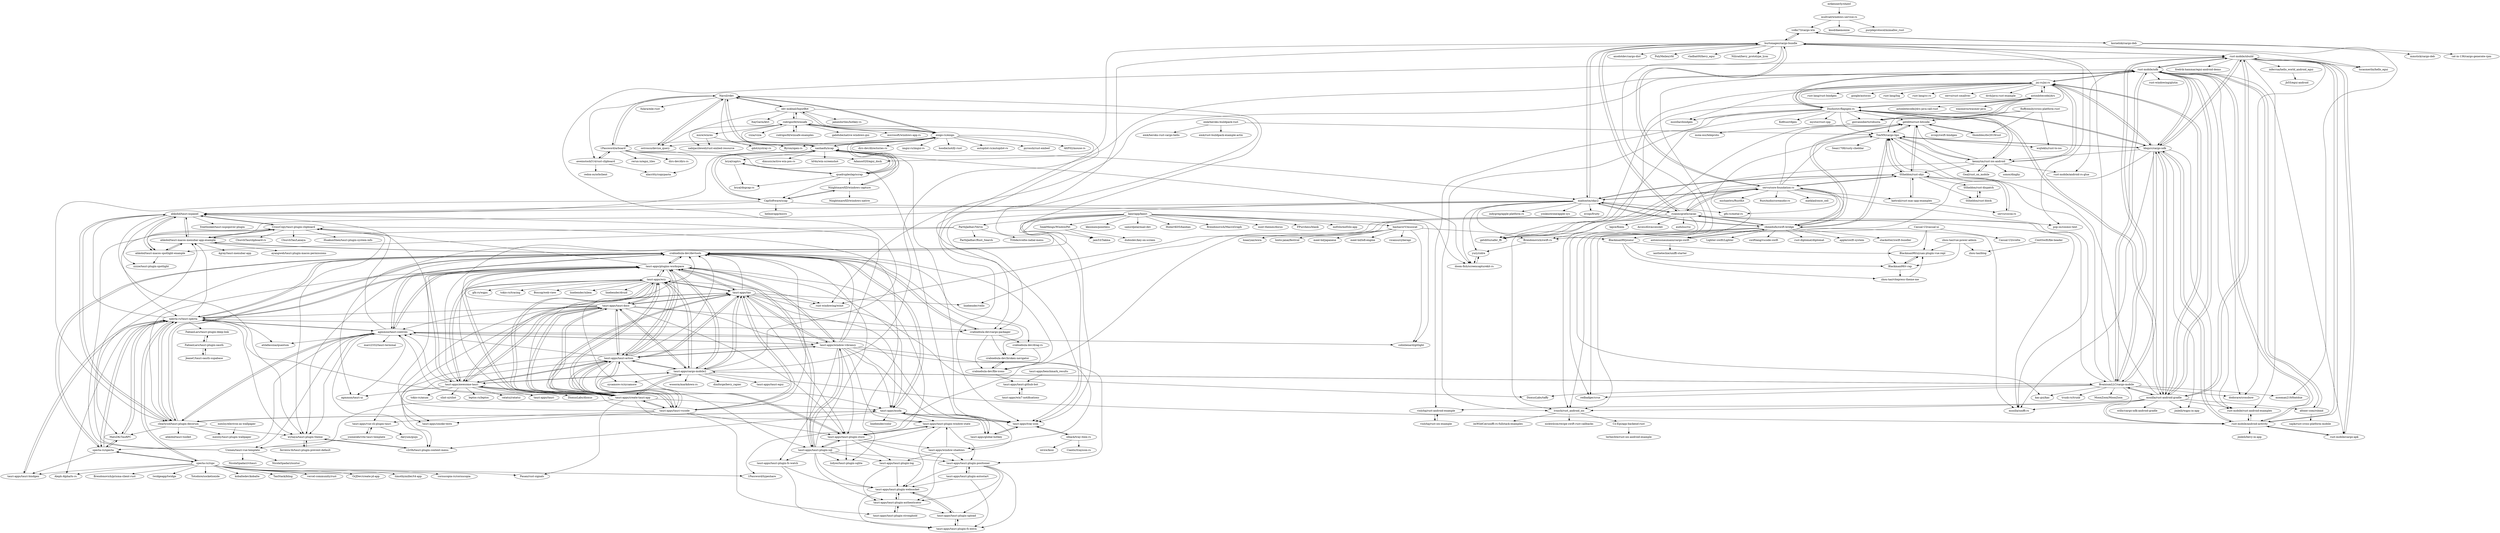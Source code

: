 digraph G {
"mullvad/windows-service-rs" -> "volks73/cargo-wix"
"mullvad/windows-service-rs" -> "knsd/daemonize"
"mullvad/windows-service-rs" -> "purpleprotocol/mimalloc_rust" ["e"=1]
"astonbitecode/j4rs" -> "jni-rs/jni-rs"
"astonbitecode/j4rs" -> "giovanniberti/robusta"
"astonbitecode/j4rs" -> "astonbitecode/j4rs-java-call-rust"
"astonbitecode/j4rs" -> "Dushistov/flapigen-rs"
"astonbitecode/j4rs" -> "wasmerio/wasmer-java" ["e"=1]
"astonbitecode/j4rs" -> "getditto/safer_ffi" ["e"=1]
"fluffyemily/cross-platform-rust" -> "thombles/dw2019rust"
"fluffyemily/cross-platform-rust" -> "wojteklu/rust-to-ios"
"fluffyemily/cross-platform-rust" -> "getditto/rust-bitcode"
"fluffyemily/cross-platform-rust" -> "TimNN/cargo-lipo"
"afoxer-com/rsbind" -> "xajik/rust-cross-platform-mobile"
"afoxer-com/rsbind" -> "rust-mobile/ndk"
"volks73/cargo-wix" -> "burtonageo/cargo-bundle"
"volks73/cargo-wix" -> "kornelski/cargo-deb"
"mozilla/rust-android-gradle" -> "rust-mobile/ndk"
"mozilla/rust-android-gradle" -> "bbqsrc/cargo-ndk"
"mozilla/rust-android-gradle" -> "jni-rs/jni-rs"
"mozilla/rust-android-gradle" -> "rust-mobile/xbuild"
"mozilla/rust-android-gradle" -> "mozilla/uniffi-rs" ["e"=1]
"mozilla/rust-android-gradle" -> "willir/cargo-ndk-android-gradle"
"mozilla/rust-android-gradle" -> "BrainiumLLC/cargo-mobile"
"mozilla/rust-android-gradle" -> "rust-mobile/android-activity"
"mozilla/rust-android-gradle" -> "afoxer-com/rsbind"
"mozilla/rust-android-gradle" -> "Dushistov/flapigen-rs"
"mozilla/rust-android-gradle" -> "TimNN/cargo-lipo"
"mozilla/rust-android-gradle" -> "jinleili/wgpu-in-app" ["e"=1]
"mozilla/rust-android-gradle" -> "ivnsch/rust_android_ios"
"mozilla/rust-android-gradle" -> "vislyhq/rust-android-example"
"mozilla/rust-android-gradle" -> "rust-mobile/rust-android-examples"
"ostrosco/device_query" -> "Narsil/rdev"
"bbqsrc/cargo-ndk" -> "rust-mobile/ndk"
"bbqsrc/cargo-ndk" -> "mozilla/rust-android-gradle"
"bbqsrc/cargo-ndk" -> "rust-mobile/xbuild"
"bbqsrc/cargo-ndk" -> "rust-mobile/android-activity"
"bbqsrc/cargo-ndk" -> "TimNN/cargo-lipo"
"bbqsrc/cargo-ndk" -> "BrainiumLLC/cargo-mobile"
"bbqsrc/cargo-ndk" -> "jni-rs/jni-rs"
"bbqsrc/cargo-ndk" -> "ivnsch/rust_android_ios"
"bbqsrc/cargo-ndk" -> "Dushistov/flapigen-rs"
"bbqsrc/cargo-ndk" -> "rust-mobile/rust-android-examples"
"bbqsrc/cargo-ndk" -> "mozilla/uniffi-rs" ["e"=1]
"bbqsrc/cargo-ndk" -> "kennytm/rust-ios-android"
"bbqsrc/cargo-ndk" -> "jinleili/wgpu-in-app" ["e"=1]
"vislyhq/rust-ios-example" -> "vislyhq/rust-android-example"
"vislyhq/rust-android-example" -> "vislyhq/rust-ios-example"
"tauri-apps/wry" -> "tauri-apps/tao"
"tauri-apps/wry" -> "tauri-apps/tauri-docs"
"tauri-apps/wry" -> "tauri-apps/cargo-mobile2"
"tauri-apps/wry" -> "tauri-apps/create-tauri-app"
"tauri-apps/wry" -> "tauri-apps/awesome-tauri"
"tauri-apps/wry" -> "tauri-apps/tauri-vscode"
"tauri-apps/wry" -> "tauri-apps/tauri-action"
"tauri-apps/wry" -> "tauri-apps/plugins-workspace"
"tauri-apps/wry" -> "rust-windowing/winit" ["e"=1]
"tauri-apps/wry" -> "Boscop/web-view" ["e"=1]
"tauri-apps/wry" -> "linebender/xilem" ["e"=1]
"tauri-apps/wry" -> "sycamore-rs/sycamore" ["e"=1]
"tauri-apps/wry" -> "linebender/druid" ["e"=1]
"tauri-apps/wry" -> "gfx-rs/wgpu" ["e"=1]
"tauri-apps/wry" -> "tokio-rs/tracing" ["e"=1]
"rust-mobile/ndk" -> "mozilla/rust-android-gradle"
"rust-mobile/ndk" -> "rust-mobile/android-activity"
"rust-mobile/ndk" -> "bbqsrc/cargo-ndk"
"rust-mobile/ndk" -> "rust-mobile/xbuild"
"rust-mobile/ndk" -> "BrainiumLLC/cargo-mobile"
"rust-mobile/ndk" -> "jni-rs/jni-rs"
"rust-mobile/ndk" -> "rust-mobile/rust-android-examples"
"rust-mobile/ndk" -> "rust-windowing/winit" ["e"=1]
"rust-mobile/ndk" -> "rust-mobile/android-rs-glue" ["e"=1]
"rust-mobile/ndk" -> "rust-mobile/cargo-apk"
"rust-mobile/ndk" -> "ivnsch/rust_android_ios"
"rust-mobile/ndk" -> "afoxer-com/rsbind"
"rust-mobile/ndk" -> "dodorare/crossbow"
"rust-mobile/ndk" -> "rust-windowing/glutin" ["e"=1]
"rust-mobile/ndk" -> "Dushistov/flapigen-rs"
"SSheldon/rust-objc" -> "servo/core-foundation-rs"
"SSheldon/rust-objc" -> "servo/cocoa-rs"
"SSheldon/rust-objc" -> "kattrali/rust-mac-app-examples"
"SSheldon/rust-objc" -> "madsmtm/objc2"
"SSheldon/rust-objc" -> "SSheldon/rust-block"
"SSheldon/rust-objc" -> "SSheldon/rust-dispatch"
"SSheldon/rust-objc" -> "getditto/rust-bitcode"
"SSheldon/rust-objc" -> "TimNN/cargo-lipo"
"ryanmcgrath/cacao" -> "servo/core-foundation-rs"
"ryanmcgrath/cacao" -> "madsmtm/objc2"
"ryanmcgrath/cacao" -> "chinedufn/swift-bridge"
"ryanmcgrath/cacao" -> "burtonageo/cargo-bundle"
"ryanmcgrath/cacao" -> "mozilla/uniffi-rs" ["e"=1]
"ryanmcgrath/cacao" -> "audulus/rui" ["e"=1]
"ryanmcgrath/cacao" -> "redbadger/crux" ["e"=1]
"ryanmcgrath/cacao" -> "BrainiumLLC/cargo-mobile"
"ryanmcgrath/cacao" -> "SSheldon/rust-objc"
"ryanmcgrath/cacao" -> "1Password/typeshare" ["e"=1]
"ryanmcgrath/cacao" -> "pop-os/cosmic-text" ["e"=1]
"ryanmcgrath/cacao" -> "rust-windowing/winit" ["e"=1]
"ryanmcgrath/cacao" -> "lapce/floem" ["e"=1]
"ryanmcgrath/cacao" -> "AccessKit/accesskit" ["e"=1]
"ryanmcgrath/cacao" -> "linebender/vello" ["e"=1]
"tauri-apps/tauri-action" -> "tauri-apps/tauri-docs"
"tauri-apps/tauri-action" -> "tauri-apps/plugins-workspace"
"tauri-apps/tauri-action" -> "tauri-apps/tauri-plugin-store"
"tauri-apps/tauri-action" -> "tauri-apps/tao"
"tauri-apps/tauri-action" -> "tauri-apps/tauri-vscode"
"tauri-apps/tauri-action" -> "tauri-apps/wry"
"tauri-apps/tauri-action" -> "tauri-apps/create-tauri-app"
"tauri-apps/tauri-action" -> "tauri-apps/awesome-tauri"
"tauri-apps/tauri-action" -> "tauri-apps/window-vibrancy"
"tauri-apps/tauri-action" -> "crabnebula-dev/devtools"
"tauri-apps/tauri-action" -> "tauri-apps/tauri-plugin-sql"
"tauri-apps/tauri-action" -> "tauri-apps/muda"
"tauri-apps/tauri-action" -> "agmmnn/tauri-controls"
"tauri-apps/tauri-action" -> "tauri-apps/cargo-mobile2"
"tauri-apps/tauri-action" -> "tauri-apps/smoke-tests"
"getditto/rust-bitcode" -> "TimNN/cargo-lipo"
"getditto/rust-bitcode" -> "SSheldon/rust-objc"
"getditto/rust-bitcode" -> "thombles/dw2019rust"
"getditto/rust-bitcode" -> "chinedufn/swift-bridge"
"getditto/rust-bitcode" -> "ivnsch/rust_android_ios"
"getditto/rust-bitcode" -> "nvzqz/swift-bindgen"
"olback/tray-item-rs" -> "tauri-apps/tray-icon"
"olback/tray-item-rs" -> "iovxw/ksni"
"olback/tray-item-rs" -> "Ciantic/trayicon-rs"
"tauri-apps/tauri-docs" -> "tauri-apps/wry"
"tauri-apps/tauri-docs" -> "tauri-apps/tauri-vscode"
"tauri-apps/tauri-docs" -> "tauri-apps/tauri-action"
"tauri-apps/tauri-docs" -> "tauri-apps/create-tauri-app"
"tauri-apps/tauri-docs" -> "tauri-apps/tao"
"tauri-apps/tauri-docs" -> "tauri-apps/awesome-tauri"
"tauri-apps/tauri-docs" -> "tauri-apps/cargo-mobile2"
"tauri-apps/tauri-docs" -> "tauri-apps/tauri-plugin-store"
"tauri-apps/tauri-docs" -> "tauri-apps/plugins-workspace"
"tauri-apps/tauri-docs" -> "agmmnn/tauri-controls"
"tauri-apps/tauri-docs" -> "crabnebula-dev/cargo-packager"
"tauri-apps/tauri-docs" -> "tauri-apps/window-vibrancy"
"tauri-apps/tauri-docs" -> "specta-rs/tauri-specta"
"tauri-apps/tauri-docs" -> "tauri-apps/vue-cli-plugin-tauri"
"tauri-apps/tauri-docs" -> "tauri-apps/smoke-tests"
"BrainiumLLC/cargo-mobile" -> "tauri-apps/cargo-mobile2"
"BrainiumLLC/cargo-mobile" -> "rust-mobile/ndk"
"BrainiumLLC/cargo-mobile" -> "rust-mobile/xbuild"
"BrainiumLLC/cargo-mobile" -> "bbqsrc/cargo-ndk"
"BrainiumLLC/cargo-mobile" -> "dodorare/crossbow"
"BrainiumLLC/cargo-mobile" -> "mozilla/rust-android-gradle"
"BrainiumLLC/cargo-mobile" -> "rust-mobile/android-activity"
"BrainiumLLC/cargo-mobile" -> "redbadger/crux" ["e"=1]
"BrainiumLLC/cargo-mobile" -> "DioxusLabs/taffy" ["e"=1]
"BrainiumLLC/cargo-mobile" -> "trunk-rs/trunk" ["e"=1]
"BrainiumLLC/cargo-mobile" -> "TimNN/cargo-lipo"
"BrainiumLLC/cargo-mobile" -> "burtonageo/cargo-bundle"
"BrainiumLLC/cargo-mobile" -> "mooman219/fontdue" ["e"=1]
"BrainiumLLC/cargo-mobile" -> "kas-gui/kas" ["e"=1]
"BrainiumLLC/cargo-mobile" -> "MoonZoon/MoonZoon" ["e"=1]
"rodrigocfd/winsafe" -> "rodrigocfd/winsafe-examples"
"rodrigocfd/winsafe" -> "gabdube/native-windows-gui" ["e"=1]
"rodrigocfd/winsafe" -> "obv-mikhail/InputBot"
"rodrigocfd/winsafe" -> "mxre/winres"
"rodrigocfd/winsafe" -> "microsoft/windows-app-rs" ["e"=1]
"rodrigocfd/winsafe" -> "tauri-apps/tray-icon"
"rodrigocfd/winsafe" -> "nabijaczleweli/rust-embed-resource"
"rodrigocfd/winsafe" -> "vizia/vizia" ["e"=1]
"rodrigocfd/winsafe" -> "enigo-rs/enigo"
"giovanniberti/robusta" -> "astonbitecode/j4rs"
"giovanniberti/robusta" -> "moia-oss/teleproto"
"tauri-apps/tauri-vscode" -> "tauri-apps/tauri-docs"
"tauri-apps/tauri-vscode" -> "tauri-apps/tao"
"tauri-apps/tauri-vscode" -> "tauri-apps/create-tauri-app"
"tauri-apps/tauri-vscode" -> "tauri-apps/wry"
"tauri-apps/tauri-vscode" -> "tauri-apps/tauri-action"
"tauri-apps/tauri-vscode" -> "tauri-apps/tauri-plugin-store"
"tauri-apps/tauri-vscode" -> "crabnebula-dev/devtools"
"tauri-apps/tauri-vscode" -> "tauri-apps/plugins-workspace"
"tauri-apps/tauri-vscode" -> "tauri-apps/tauri-plugin-stronghold"
"tauri-apps/tauri-vscode" -> "tauri-apps/smoke-tests"
"tauri-apps/tauri-vscode" -> "CrossCopy/tauri-plugin-clipboard"
"tauri-apps/tauri-vscode" -> "tauri-apps/vue-cli-plugin-tauri"
"emk/heroku-buildpack-rust" -> "emk/rust-buildpack-example-actix"
"emk/heroku-buildpack-rust" -> "emk/heroku-rust-cargo-hello"
"emk/heroku-buildpack-rust" -> "TimNN/cargo-lipo"
"1Password/arboard" -> "aweinstock314/rust-clipboard"
"1Password/arboard" -> "alacritty/copypasta"
"1Password/arboard" -> "Narsil/rdev"
"1Password/arboard" -> "rerun-io/egui_tiles" ["e"=1]
"1Password/arboard" -> "dirs-dev/dirs-rs" ["e"=1]
"1Password/arboard" -> "Adanos020/egui_dock" ["e"=1]
"1Password/arboard" -> "tauri-apps/tray-icon"
"thombles/dw2019rust" -> "getditto/rust-bitcode"
"mtkennerly/shawl" -> "mullvad/windows-service-rs"
"ivnsch/rust_android_ios" -> "Co-Epi/app-backend-rust"
"ivnsch/rust_android_ios" -> "nickwilcox/recipe-swift-rust-callbacks"
"ivnsch/rust_android_ios" -> "imWildCat/uniffi-rs-fullstack-examples"
"tauri-apps/vue-cli-plugin-tauri" -> "yooneskh/vite-tauri-template"
"tauri-apps/vue-cli-plugin-tauri" -> "Akryum/guijs" ["e"=1]
"Narsil/rdev" -> "enigo-rs/enigo"
"Narsil/rdev" -> "obv-mikhail/InputBot"
"Narsil/rdev" -> "ostrosco/device_query"
"Narsil/rdev" -> "nashaofu/xcap"
"Narsil/rdev" -> "Byron/open-rs"
"Narsil/rdev" -> "1Password/arboard"
"Narsil/rdev" -> "fulara/mki-rust"
"Narsil/rdev" -> "aweinstock314/rust-clipboard"
"Narsil/rdev" -> "tauri-apps/tray-icon"
"Co-Epi/app-backend-rust" -> "terhechte/rust-ios-android-example"
"tauri-apps/cargo-mobile2" -> "BrainiumLLC/cargo-mobile"
"tauri-apps/cargo-mobile2" -> "tauri-apps/wry"
"tauri-apps/cargo-mobile2" -> "tauri-apps/plugins-workspace"
"tauri-apps/cargo-mobile2" -> "tauri-apps/tao"
"tauri-apps/cargo-mobile2" -> "tauri-apps/tauri-docs"
"tauri-apps/cargo-mobile2" -> "rust-mobile/xbuild"
"tauri-apps/cargo-mobile2" -> "tauri-apps/create-tauri-app"
"tauri-apps/cargo-mobile2" -> "tauri-apps/awesome-tauri"
"tauri-apps/cargo-mobile2" -> "rust-mobile/android-activity"
"tauri-apps/cargo-mobile2" -> "rust-mobile/ndk"
"tauri-apps/cargo-mobile2" -> "sycamore-rs/sycamore" ["e"=1]
"tauri-apps/cargo-mobile2" -> "tauri-apps/tauri-egui"
"tauri-apps/cargo-mobile2" -> "wooorm/markdown-rs" ["e"=1]
"tauri-apps/cargo-mobile2" -> "dimforge/bevy_rapier" ["e"=1]
"tauri-apps/cargo-mobile2" -> "tauri-apps/tauri-action"
"yooneskh/vite-tauri-template" -> "tauri-apps/vue-cli-plugin-tauri"
"yooneskh/vite-tauri-template" -> "Uninen/tauri-vue-template"
"tauri-apps/tao" -> "tauri-apps/wry"
"tauri-apps/tao" -> "tauri-apps/tauri-vscode"
"tauri-apps/tao" -> "tauri-apps/tauri-docs"
"tauri-apps/tao" -> "tauri-apps/tauri-action"
"tauri-apps/tao" -> "tauri-apps/create-tauri-app"
"tauri-apps/tao" -> "rust-windowing/winit" ["e"=1]
"tauri-apps/tao" -> "tauri-apps/muda"
"tauri-apps/tao" -> "tauri-apps/cargo-mobile2"
"tauri-apps/tao" -> "DioxusLabs/taffy" ["e"=1]
"tauri-apps/tao" -> "tauri-apps/plugins-workspace"
"tauri-apps/tao" -> "tauri-apps/tauri-plugin-store"
"tauri-apps/tao" -> "tauri-apps/awesome-tauri"
"tauri-apps/tao" -> "crabnebula-dev/devtools"
"tauri-apps/tao" -> "tauri-apps/window-vibrancy"
"tauri-apps/tao" -> "linebender/vello" ["e"=1]
"kennytm/rust-ios-android" -> "Geal/rust_on_mobile"
"kennytm/rust-ios-android" -> "rust-mobile/android-rs-glue" ["e"=1]
"kennytm/rust-ios-android" -> "TimNN/cargo-lipo"
"kennytm/rust-ios-android" -> "Dushistov/flapigen-rs"
"kennytm/rust-ios-android" -> "ivnsch/rust_android_ios"
"kennytm/rust-ios-android" -> "getditto/rust-bitcode"
"kennytm/rust-ios-android" -> "SSheldon/rust-objc"
"kennytm/rust-ios-android" -> "sonos/dinghy" ["e"=1]
"kennytm/rust-ios-android" -> "jni-rs/jni-rs"
"aweinstock314/rust-clipboard" -> "alacritty/copypasta"
"aweinstock314/rust-clipboard" -> "redox-os/orbclient" ["e"=1]
"aweinstock314/rust-clipboard" -> "1Password/arboard"
"bryal/captrs" -> "bryal/dxgcap-rs"
"bryal/captrs" -> "quadrupleslap/scrap"
"rodrigocfd/winsafe-examples" -> "rodrigocfd/winsafe"
"tauri-apps/tauri-plugin-stronghold" -> "tauri-apps/tauri-plugin-authenticator"
"SSheldon/rust-dispatch" -> "SSheldon/rust-block"
"SSheldon/rust-block" -> "SSheldon/rust-dispatch"
"servo/cocoa-rs" -> "SSheldon/rust-objc"
"CinitSwift/file-header" -> "zhou-tao/blog"
"tauri-apps/tauri-plugin-authenticator" -> "tauri-apps/tauri-plugin-websocket"
"tauri-apps/tauri-plugin-authenticator" -> "tauri-apps/tauri-plugin-upload"
"tauri-apps/tauri-plugin-authenticator" -> "tauri-apps/tauri-plugin-stronghold"
"tauri-apps/benchmark_results" -> "tauri-apps/tauri-github-bot"
"chinedufn/swift-bridge" -> "antoniusnaumann/cargo-swift"
"chinedufn/swift-bridge" -> "madsmtm/objc2"
"chinedufn/swift-bridge" -> "mozilla/uniffi-rs" ["e"=1]
"chinedufn/swift-bridge" -> "ryanmcgrath/cacao"
"chinedufn/swift-bridge" -> "Brendonovich/swift-rs"
"chinedufn/swift-bridge" -> "getditto/rust-bitcode"
"chinedufn/swift-bridge" -> "servo/core-foundation-rs"
"chinedufn/swift-bridge" -> "stackotter/swift-bundler" ["e"=1]
"chinedufn/swift-bridge" -> "TimNN/cargo-lipo"
"chinedufn/swift-bridge" -> "Lighter-swift/Lighter" ["e"=1]
"chinedufn/swift-bridge" -> "swiftlang/vscode-swift" ["e"=1]
"chinedufn/swift-bridge" -> "rust-diplomat/diplomat" ["e"=1]
"chinedufn/swift-bridge" -> "getditto/safer_ffi" ["e"=1]
"chinedufn/swift-bridge" -> "redbadger/crux" ["e"=1]
"chinedufn/swift-bridge" -> "apple/swift-system" ["e"=1]
"tauri-apps/awesome-tauri" -> "tauri-apps/plugins-workspace"
"tauri-apps/awesome-tauri" -> "tauri-apps/wry"
"tauri-apps/awesome-tauri" -> "tauri-apps/create-tauri-app"
"tauri-apps/awesome-tauri" -> "tauri-apps/tauri" ["e"=1]
"tauri-apps/awesome-tauri" -> "tauri-apps/tauri-docs"
"tauri-apps/awesome-tauri" -> "tauri-apps/tauri-action"
"tauri-apps/awesome-tauri" -> "DioxusLabs/dioxus" ["e"=1]
"tauri-apps/awesome-tauri" -> "tokio-rs/axum" ["e"=1]
"tauri-apps/awesome-tauri" -> "tauri-apps/cargo-mobile2"
"tauri-apps/awesome-tauri" -> "tauri-apps/tao"
"tauri-apps/awesome-tauri" -> "agmmnn/tauri-ui" ["e"=1]
"tauri-apps/awesome-tauri" -> "slint-ui/slint" ["e"=1]
"tauri-apps/awesome-tauri" -> "agmmnn/tauri-controls"
"tauri-apps/awesome-tauri" -> "leptos-rs/leptos" ["e"=1]
"tauri-apps/awesome-tauri" -> "ratatui/ratatui" ["e"=1]
"tauri-apps/tauri-plugin-log" -> "tauri-apps/tauri-plugin-authenticator"
"tauri-apps/tauri-plugin-log" -> "tauri-apps/tauri-plugin-websocket"
"rust-mobile/xbuild" -> "rust-mobile/cargo-apk"
"rust-mobile/xbuild" -> "rust-mobile/android-activity"
"rust-mobile/xbuild" -> "rust-mobile/ndk"
"rust-mobile/xbuild" -> "bbqsrc/cargo-ndk"
"rust-mobile/xbuild" -> "dodorare/crossbow"
"rust-mobile/xbuild" -> "mozilla/rust-android-gradle"
"rust-mobile/xbuild" -> "inferrna/hello_world_android_egui"
"rust-mobile/xbuild" -> "rust-mobile/rust-android-examples"
"rust-mobile/xbuild" -> "burtonageo/cargo-bundle"
"rust-mobile/xbuild" -> "BrainiumLLC/cargo-mobile"
"rust-mobile/xbuild" -> "lucasmerlin/hello_egui" ["e"=1]
"rust-mobile/xbuild" -> "fredrik-hammar/egui-android-demo"
"madsmtm/objc2" -> "servo/core-foundation-rs"
"madsmtm/objc2" -> "ryanmcgrath/cacao"
"madsmtm/objc2" -> "chinedufn/swift-bridge"
"madsmtm/objc2" -> "SSheldon/rust-objc"
"madsmtm/objc2" -> "Brendonovich/swift-rs"
"madsmtm/objc2" -> "youknowone/apple-sys"
"madsmtm/objc2" -> "gfx-rs/metal-rs" ["e"=1]
"madsmtm/objc2" -> "nvzqz/fruity"
"madsmtm/objc2" -> "doom-fish/screencapturekit-rs"
"madsmtm/objc2" -> "ahkohd/tauri-nspanel"
"madsmtm/objc2" -> "burtonageo/cargo-bundle"
"madsmtm/objc2" -> "crabnebula-dev/cargo-packager"
"madsmtm/objc2" -> "indygreg/apple-platform-rs" ["e"=1]
"madsmtm/objc2" -> "yury/cidre"
"madsmtm/objc2" -> "specta-rs/tauri-specta"
"rust-mobile/android-activity" -> "rust-mobile/rust-android-examples"
"rust-mobile/android-activity" -> "rust-mobile/xbuild"
"rust-mobile/android-activity" -> "rust-mobile/cargo-apk"
"rust-mobile/android-activity" -> "rust-mobile/ndk"
"rust-mobile/android-activity" -> "bbqsrc/cargo-ndk"
"rust-mobile/android-activity" -> "jinleili/bevy-in-app" ["e"=1]
"burtonageo/cargo-bundle" -> "volks73/cargo-wix"
"burtonageo/cargo-bundle" -> "Adanos020/egui_dock" ["e"=1]
"burtonageo/cargo-bundle" -> "kas-gui/kas" ["e"=1]
"burtonageo/cargo-bundle" -> "rust-mobile/xbuild"
"burtonageo/cargo-bundle" -> "pop-os/cosmic-text" ["e"=1]
"burtonageo/cargo-bundle" -> "crabnebula-dev/cargo-packager"
"burtonageo/cargo-bundle" -> "ryanmcgrath/cacao"
"burtonageo/cargo-bundle" -> "axodotdev/cargo-dist" ["e"=1]
"burtonageo/cargo-bundle" -> "mooman219/fontdue" ["e"=1]
"burtonageo/cargo-bundle" -> "servo/core-foundation-rs"
"burtonageo/cargo-bundle" -> "lucasmerlin/hello_egui" ["e"=1]
"burtonageo/cargo-bundle" -> "PolyMeilex/rfd" ["e"=1]
"burtonageo/cargo-bundle" -> "vladbat00/bevy_egui" ["e"=1]
"burtonageo/cargo-bundle" -> "Nilirad/bevy_prototype_lyon" ["e"=1]
"burtonageo/cargo-bundle" -> "madsmtm/objc2"
"tauri-apps/window-vibrancy" -> "tauri-apps/window-shadows"
"tauri-apps/window-vibrancy" -> "agmmnn/tauri-controls"
"tauri-apps/window-vibrancy" -> "tauri-apps/plugins-workspace"
"tauri-apps/window-vibrancy" -> "tauri-apps/tauri-plugin-positioner"
"tauri-apps/window-vibrancy" -> "tauri-apps/tauri-plugin-store"
"tauri-apps/window-vibrancy" -> "tauri-apps/tauri-action"
"tauri-apps/window-vibrancy" -> "tauri-apps/tauri-plugin-sql"
"tauri-apps/window-vibrancy" -> "tauri-apps/tauri-plugin-window-state"
"tauri-apps/window-vibrancy" -> "c2r0b/tauri-plugin-context-menu"
"tauri-apps/window-vibrancy" -> "tauri-apps/tao"
"tauri-apps/window-vibrancy" -> "tauri-apps/global-hotkey"
"tauri-apps/window-vibrancy" -> "ahkohd/tauri-nspanel"
"tauri-apps/window-vibrancy" -> "crabnebula-dev/devtools"
"tauri-apps/window-vibrancy" -> "tauri-apps/tauri-plugin-fs-watch"
"tauri-apps/window-vibrancy" -> "tauri-apps/muda"
"tauri-apps/tauri-plugin-store" -> "tauri-apps/tauri-plugin-window-state"
"tauri-apps/tauri-plugin-store" -> "tauri-apps/tauri-plugin-sql"
"tauri-apps/tauri-plugin-store" -> "tauri-apps/tauri-plugin-positioner"
"tauri-apps/tauri-plugin-store" -> "tauri-apps/window-shadows"
"tauri-apps/tauri-plugin-store" -> "tauri-apps/tauri-action"
"tauri-apps/tauri-plugin-store" -> "lzdyes/tauri-plugin-sqlite"
"tauri-apps/tauri-plugin-store" -> "tauri-apps/tauri-plugin-log"
"TimNN/cargo-lipo" -> "getditto/rust-bitcode"
"TimNN/cargo-lipo" -> "bbqsrc/cargo-ndk"
"TimNN/cargo-lipo" -> "SSheldon/rust-objc"
"TimNN/cargo-lipo" -> "kennytm/rust-ios-android"
"TimNN/cargo-lipo" -> "Geal/rust_on_mobile"
"TimNN/cargo-lipo" -> "antoniusnaumann/cargo-swift"
"TimNN/cargo-lipo" -> "chinedufn/swift-bridge"
"TimNN/cargo-lipo" -> "Sean1708/rusty-cheddar" ["e"=1]
"TimNN/cargo-lipo" -> "wojteklu/rust-to-ios"
"tauri-apps/window-shadows" -> "tauri-apps/tauri-plugin-window-state"
"tauri-apps/window-shadows" -> "tauri-apps/tauri-plugin-positioner"
"tauri-apps/window-shadows" -> "tauri-apps/tauri-plugin-authenticator"
"tauri-apps/window-shadows" -> "tauri-apps/tauri-plugin-log"
"tauri-apps/create-tauri-app" -> "tauri-apps/tauri-docs"
"tauri-apps/create-tauri-app" -> "tauri-apps/wry"
"tauri-apps/create-tauri-app" -> "tauri-apps/tauri-vscode"
"tauri-apps/create-tauri-app" -> "tauri-apps/tao"
"tauri-apps/create-tauri-app" -> "tauri-apps/tauri-action"
"tauri-apps/create-tauri-app" -> "tauri-apps/awesome-tauri"
"tauri-apps/create-tauri-app" -> "tauri-apps/plugins-workspace"
"tauri-apps/create-tauri-app" -> "tauri-apps/cargo-mobile2"
"tauri-apps/create-tauri-app" -> "crabnebula-dev/devtools"
"tauri-apps/create-tauri-app" -> "specta-rs/tauri-specta"
"tauri-apps/create-tauri-app" -> "tauri-apps/muda"
"tauri-apps/create-tauri-app" -> "agmmnn/tauri-controls"
"tauri-apps/create-tauri-app" -> "Uninen/tauri-vue-template"
"tauri-apps/create-tauri-app" -> "tauri-apps/tauri-plugin-window-state"
"tauri-apps/create-tauri-app" -> "Pauan/rust-signals" ["e"=1]
"nashaofu/xcap" -> "CapSoftware/scap"
"nashaofu/xcap" -> "quadrupleslap/scrap"
"nashaofu/xcap" -> "NiiightmareXD/windows-capture"
"nashaofu/xcap" -> "enigo-rs/enigo"
"nashaofu/xcap" -> "Narsil/rdev"
"nashaofu/xcap" -> "bryal/captrs"
"nashaofu/xcap" -> "dimusic/active-win-pos-rs" ["e"=1]
"nashaofu/xcap" -> "tauri-apps/tray-icon"
"nashaofu/xcap" -> "h04x/win-screenshot"
"nashaofu/xcap" -> "doom-fish/screencapturekit-rs"
"nashaofu/xcap" -> "madsmtm/objc2"
"nashaofu/xcap" -> "ahkohd/tauri-nspanel"
"nashaofu/xcap" -> "rodrigocfd/winsafe"
"FabianLars/tauri-plugin-deep-link" -> "FabianLars/tauri-plugin-oauth"
"kornelski/cargo-deb" -> "cat-in-136/cargo-generate-rpm"
"kornelski/cargo-deb" -> "mmstick/cargo-deb" ["e"=1]
"kornelski/cargo-deb" -> "volks73/cargo-wix"
"kanriapp/kanri" -> "jam53/Takma"
"kanriapp/kanri" -> "FPurchess/blank" ["e"=1]
"kanriapp/kanri" -> "mdSilo/mdSilo-app" ["e"=1]
"kanriapp/kanri" -> "SeakMengs/WindowPet"
"kanriapp/kanri" -> "crabnebula-dev/devtools"
"kanriapp/kanri" -> "kkoomen/pointless" ["e"=1]
"kanriapp/kanri" -> "tauri-apps/awesome-tauri"
"kanriapp/kanri" -> "samirdjelal/mail-dev"
"kanriapp/kanri" -> "ParthJadhav/Verve"
"kanriapp/kanri" -> "basharovV/musicat"
"kanriapp/kanri" -> "HubertK05/banban"
"kanriapp/kanri" -> "agmmnn/tauri-ui" ["e"=1]
"kanriapp/kanri" -> "colinlienard/gitlight" ["e"=1]
"kanriapp/kanri" -> "Brendonovich/MacroGraph"
"kanriapp/kanri" -> "nuxt-themes/docus" ["e"=1]
"tauri-apps/plugins-workspace" -> "crabnebula-dev/devtools"
"tauri-apps/plugins-workspace" -> "tauri-apps/tauri-action"
"tauri-apps/plugins-workspace" -> "tauri-apps/tauri-plugin-sql"
"tauri-apps/plugins-workspace" -> "tauri-apps/awesome-tauri"
"tauri-apps/plugins-workspace" -> "specta-rs/tauri-specta"
"tauri-apps/plugins-workspace" -> "CrossCopy/tauri-plugin-clipboard"
"tauri-apps/plugins-workspace" -> "tauri-apps/cargo-mobile2"
"tauri-apps/plugins-workspace" -> "tauri-apps/wry"
"tauri-apps/plugins-workspace" -> "agmmnn/tauri-controls"
"tauri-apps/plugins-workspace" -> "tauri-apps/window-vibrancy"
"tauri-apps/plugins-workspace" -> "tauri-apps/tauri-plugin-store"
"tauri-apps/plugins-workspace" -> "tauri-apps/create-tauri-app"
"tauri-apps/plugins-workspace" -> "tauri-apps/tao"
"tauri-apps/plugins-workspace" -> "clearlysid/tauri-plugin-decorum"
"tauri-apps/plugins-workspace" -> "tauri-apps/muda"
"FabianLars/tauri-plugin-oauth" -> "JeaneC/tauri-oauth-supabase"
"FabianLars/tauri-plugin-oauth" -> "FabianLars/tauri-plugin-deep-link"
"tauri-apps/tauri-plugin-fs-extra" -> "tauri-apps/tauri-plugin-upload"
"Uninen/tauri-vue-template" -> "NicolaSpadari/nuxtor" ["e"=1]
"Uninen/tauri-vue-template" -> "NicolaSpadari/vitauri"
"Uninen/tauri-vue-template" -> "ahkohd/tauri-macos-menubar-app-example"
"Uninen/tauri-vue-template" -> "CrossCopy/tauri-plugin-clipboard"
"tauri-apps/tauri-plugin-websocket" -> "tauri-apps/tauri-plugin-upload"
"tauri-apps/tauri-plugin-websocket" -> "tauri-apps/tauri-plugin-authenticator"
"tauri-apps/tauri-plugin-websocket" -> "tauri-apps/tauri-plugin-fs-extra"
"tauri-apps/muda" -> "tauri-apps/global-hotkey"
"tauri-apps/muda" -> "tauri-apps/tray-icon"
"tauri-apps/muda" -> "crabnebula-dev/devtools"
"tauri-apps/muda" -> "c2r0b/tauri-plugin-context-menu"
"tauri-apps/muda" -> "tauri-apps/tauri-plugin-window-state"
"tauri-apps/muda" -> "linebender/color" ["e"=1]
"tauri-apps/muda" -> "clearlysid/tauri-plugin-decorum"
"Brendonovich/swift-rs" -> "yury/cidre"
"tauri-apps/tauri-plugin-upload" -> "tauri-apps/tauri-plugin-websocket"
"tauri-apps/tauri-plugin-upload" -> "tauri-apps/tauri-plugin-fs-extra"
"tauri-apps/tauri-plugin-autostart" -> "tauri-apps/tauri-plugin-websocket"
"tauri-apps/tauri-plugin-autostart" -> "tauri-apps/tauri-plugin-fs-extra"
"tauri-apps/tauri-plugin-autostart" -> "tauri-apps/tauri-plugin-positioner"
"tauri-apps/tauri-plugin-positioner" -> "tauri-apps/tauri-plugin-authenticator"
"tauri-apps/tauri-plugin-positioner" -> "tauri-apps/tauri-plugin-upload"
"tauri-apps/tauri-plugin-positioner" -> "tauri-apps/tauri-plugin-websocket"
"tauri-apps/tauri-plugin-positioner" -> "tauri-apps/tauri-plugin-fs-extra"
"tauri-apps/tauri-plugin-positioner" -> "tauri-apps/tauri-plugin-autostart"
"meslzy/electron-as-wallpaper" -> "meslzy/tauri-plugin-wallpaper"
"tauri-apps/tauri-plugin-sql" -> "tauri-apps/tauri-plugin-log"
"tauri-apps/tauri-plugin-sql" -> "tauri-apps/tauri-plugin-store"
"tauri-apps/tauri-plugin-sql" -> "tauri-apps/plugins-workspace"
"tauri-apps/tauri-plugin-sql" -> "tauri-apps/tauri-plugin-authenticator"
"tauri-apps/tauri-plugin-sql" -> "crabnebula-dev/devtools"
"tauri-apps/tauri-plugin-sql" -> "tauri-apps/tauri-plugin-window-state"
"tauri-apps/tauri-plugin-sql" -> "tauri-apps/tauri-plugin-websocket"
"tauri-apps/tauri-plugin-sql" -> "tauri-apps/tauri-plugin-fs-watch"
"tauri-apps/tauri-plugin-sql" -> "tauri-apps/tauri-plugin-positioner"
"tauri-apps/tauri-plugin-sql" -> "tauri-apps/window-vibrancy"
"tauri-apps/tauri-plugin-sql" -> "lzdyes/tauri-plugin-sqlite"
"tauri-apps/tauri-plugin-window-state" -> "tauri-apps/tauri-plugin-positioner"
"tauri-apps/tauri-plugin-window-state" -> "tauri-apps/tauri-plugin-store"
"tauri-apps/tauri-plugin-window-state" -> "tauri-apps/tauri-plugin-websocket"
"tauri-apps/tauri-plugin-fs-watch" -> "tauri-apps/tauri-plugin-websocket"
"tauri-apps/tauri-plugin-fs-watch" -> "tauri-apps/tauri-plugin-fs-extra"
"Casual-UI/casual-ui" -> "Blackman99/joueur"
"Casual-UI/casual-ui" -> "Blackman99/siyuan-plugin-vue-repl"
"Casual-UI/casual-ui" -> "Casual-UI/svelte"
"Casual-UI/casual-ui" -> "Blackman99/v-rap"
"tauri-apps/tauri-github-bot" -> "tauri-apps/win7-notifications"
"tauri-apps/win7-notifications" -> "tauri-apps/tauri-github-bot"
"basharovV/musicat" -> "hiaaryan/wora" ["e"=1]
"basharovV/musicat" -> "colinlienard/gitlight" ["e"=1]
"basharovV/musicat" -> "hinto-janai/festival" ["e"=1]
"basharovV/musicat" -> "Blackman99/joueur"
"basharovV/musicat" -> "meel-hd/japanese"
"basharovV/musicat" -> "meel-hd/lofi-engine"
"basharovV/musicat" -> "vicanso/cyberapi" ["e"=1]
"rust-mobile/cargo-apk" -> "rust-mobile/xbuild"
"rust-mobile/cargo-apk" -> "rust-mobile/android-activity"
"specta-rs/specta" -> "specta-rs/tauri-specta"
"specta-rs/specta" -> "specta-rs/rspc"
"specta-rs/specta" -> "MatsDK/TauRPC"
"specta-rs/specta" -> "tauri-apps/tauri-bindgen"
"specta-rs/specta" -> "crabnebula-dev/devtools"
"servo/core-foundation-rs" -> "ryanmcgrath/cacao"
"servo/core-foundation-rs" -> "madsmtm/objc2"
"servo/core-foundation-rs" -> "SSheldon/rust-objc"
"servo/core-foundation-rs" -> "michaelwu/RustKit"
"servo/core-foundation-rs" -> "chinedufn/swift-bridge"
"servo/core-foundation-rs" -> "kattrali/rust-mac-app-examples"
"servo/core-foundation-rs" -> "burtonageo/cargo-bundle"
"servo/core-foundation-rs" -> "getditto/rust-bitcode"
"servo/core-foundation-rs" -> "gfx-rs/metal-rs" ["e"=1]
"servo/core-foundation-rs" -> "Brendonovich/swift-rs"
"servo/core-foundation-rs" -> "RustAudio/coreaudio-rs" ["e"=1]
"servo/core-foundation-rs" -> "TimNN/cargo-lipo"
"servo/core-foundation-rs" -> "matklad/once_cell" ["e"=1]
"servo/core-foundation-rs" -> "getditto/safer_ffi" ["e"=1]
"servo/core-foundation-rs" -> "mozilla/uniffi-rs" ["e"=1]
"specta-rs/rspc" -> "specta-rs/specta"
"specta-rs/rspc" -> "Brendonovich/prisma-client-rust" ["e"=1]
"specta-rs/rspc" -> "specta-rs/tauri-specta"
"specta-rs/rspc" -> "Aleph-Alpha/ts-rs" ["e"=1]
"specta-rs/rspc" -> "twidgeapp/twidge" ["e"=1]
"specta-rs/rspc" -> "Totodore/socketioxide" ["e"=1]
"specta-rs/rspc" -> "1Password/typeshare" ["e"=1]
"specta-rs/rspc" -> "kobaltedev/kobalte" ["e"=1]
"specta-rs/rspc" -> "TanStack/bling" ["e"=1]
"specta-rs/rspc" -> "vercel-community/rust" ["e"=1]
"specta-rs/rspc" -> "OrJDev/create-jd-app" ["e"=1]
"specta-rs/rspc" -> "timothymiller/t4-app" ["e"=1]
"specta-rs/rspc" -> "Pauan/rust-signals" ["e"=1]
"specta-rs/rspc" -> "tauri-apps/tauri-bindgen"
"specta-rs/rspc" -> "cornucopia-rs/cornucopia" ["e"=1]
"specta-rs/tauri-specta" -> "specta-rs/specta"
"specta-rs/tauri-specta" -> "crabnebula-dev/devtools"
"specta-rs/tauri-specta" -> "tauri-apps/tauri-bindgen"
"specta-rs/tauri-specta" -> "MatsDK/TauRPC"
"specta-rs/tauri-specta" -> "agmmnn/tauri-controls"
"specta-rs/tauri-specta" -> "specta-rs/rspc"
"specta-rs/tauri-specta" -> "clearlysid/tauri-plugin-decorum"
"specta-rs/tauri-specta" -> "ahkohd/tauri-nspanel"
"specta-rs/tauri-specta" -> "tauri-apps/plugins-workspace"
"specta-rs/tauri-specta" -> "wyhaya/tauri-plugin-theme"
"specta-rs/tauri-specta" -> "ahkohd/tauri-macos-menubar-app-example"
"specta-rs/tauri-specta" -> "Aleph-Alpha/ts-rs" ["e"=1]
"specta-rs/tauri-specta" -> "atilafassina/quantum" ["e"=1]
"specta-rs/tauri-specta" -> "FabianLars/tauri-plugin-deep-link"
"specta-rs/tauri-specta" -> "crabnebula-dev/cargo-packager"
"yury/cidre" -> "doom-fish/screencapturekit-rs"
"CapSoftware/scap" -> "nashaofu/xcap"
"CapSoftware/scap" -> "NiiightmareXD/windows-capture"
"CapSoftware/scap" -> "doom-fish/screencapturekit-rs"
"CapSoftware/scap" -> "helmerapp/micro"
"CapSoftware/scap" -> "clearlysid/tauri-plugin-decorum"
"CapSoftware/scap" -> "ahkohd/tauri-nspanel"
"ParthJadhav/Verve" -> "ParthJadhav/Rust_Search"
"ParthJadhav/Verve" -> "ahkohd/tauri-macos-spotlight-example"
"ParthJadhav/Verve" -> "TGlide/svelte-radial-menu"
"ParthJadhav/Verve" -> "ahkohd/tauri-macos-menubar-app-example"
"zhou-tao/vue-power-admin" -> "zhou-tao/blog"
"zhou-tao/vue-power-admin" -> "Blackman99/siyuan-plugin-vue-repl"
"zhou-tao/vue-power-admin" -> "Blackman99/v-rap"
"tauri-apps/global-hotkey" -> "tauri-apps/muda"
"tauri-apps/global-hotkey" -> "tauri-apps/tray-icon"
"rust-mobile/rust-android-examples" -> "rust-mobile/android-activity"
"inferrna/hello_world_android_egui" -> "jb55/egui-android"
"tauri-apps/tauri-bindgen" -> "specta-rs/tauri-specta"
"ahkohd/tauri-macos-spotlight-example" -> "ahkohd/tauri-nspanel"
"ahkohd/tauri-macos-spotlight-example" -> "ahkohd/tauri-macos-menubar-app-example"
"ahkohd/tauri-macos-spotlight-example" -> "zzzze/tauri-plugin-spotlight"
"CrossCopy/tauri-plugin-clipboard" -> "ahkohd/tauri-nspanel"
"CrossCopy/tauri-plugin-clipboard" -> "ChurchTao/clipboard-rs"
"CrossCopy/tauri-plugin-clipboard" -> "wyhaya/tauri-plugin-theme"
"CrossCopy/tauri-plugin-clipboard" -> "ahkohd/tauri-macos-menubar-app-example"
"CrossCopy/tauri-plugin-clipboard" -> "ChurchTao/Lanaya" ["e"=1]
"CrossCopy/tauri-plugin-clipboard" -> "HuakunShen/tauri-plugin-system-info"
"CrossCopy/tauri-plugin-clipboard" -> "ahkohd/tauri-macos-spotlight-example"
"CrossCopy/tauri-plugin-clipboard" -> "lzdyes/tauri-plugin-sqlite"
"tauri-apps/tray-icon" -> "olback/tray-item-rs"
"tauri-apps/tray-icon" -> "tauri-apps/muda"
"tauri-apps/tray-icon" -> "tauri-apps/global-hotkey"
"antoniusnaumann/cargo-swift" -> "ianthetechie/uniffi-starter"
"antoniusnaumann/cargo-swift" -> "chinedufn/swift-bridge"
"MatsDK/TauRPC" -> "specta-rs/specta"
"MatsDK/TauRPC" -> "specta-rs/tauri-specta"
"Blackman99/v-rap" -> "Blackman99/siyuan-plugin-vue-repl"
"Blackman99/v-rap" -> "zhou-tao/vitepress-theme-me"
"crabnebula-dev/devtools" -> "crabnebula-dev/cargo-packager"
"crabnebula-dev/devtools" -> "clearlysid/tauri-plugin-decorum"
"crabnebula-dev/devtools" -> "specta-rs/tauri-specta"
"crabnebula-dev/devtools" -> "tauri-apps/muda"
"crabnebula-dev/devtools" -> "crabnebula-dev/file-icons"
"crabnebula-dev/devtools" -> "crabnebula-dev/drag-rs"
"crabnebula-dev/devtools" -> "ahkohd/tauri-macos-menubar-app-example"
"crabnebula-dev/devtools" -> "agmmnn/tauri-controls"
"crabnebula-dev/devtools" -> "crabnebula-dev/broken-navigator"
"crabnebula-dev/devtools" -> "tauri-apps/plugins-workspace"
"crabnebula-dev/devtools" -> "specta-rs/specta"
"crabnebula-dev/devtools" -> "MatsDK/TauRPC"
"crabnebula-dev/devtools" -> "wyhaya/tauri-plugin-theme"
"agmmnn/tauri-controls" -> "agmmnn/tauri-ui" ["e"=1]
"agmmnn/tauri-controls" -> "clearlysid/tauri-plugin-decorum"
"agmmnn/tauri-controls" -> "crabnebula-dev/devtools"
"agmmnn/tauri-controls" -> "specta-rs/tauri-specta"
"agmmnn/tauri-controls" -> "tauri-apps/window-vibrancy"
"agmmnn/tauri-controls" -> "tauri-apps/plugins-workspace"
"agmmnn/tauri-controls" -> "ahkohd/tauri-nspanel"
"agmmnn/tauri-controls" -> "atilafassina/quantum" ["e"=1]
"agmmnn/tauri-controls" -> "tauri-apps/window-shadows"
"agmmnn/tauri-controls" -> "colinlienard/gitlight" ["e"=1]
"agmmnn/tauri-controls" -> "wyhaya/tauri-plugin-theme"
"agmmnn/tauri-controls" -> "specta-rs/specta"
"agmmnn/tauri-controls" -> "marc2332/tauri-terminal"
"agmmnn/tauri-controls" -> "c2r0b/tauri-plugin-context-menu"
"agmmnn/tauri-controls" -> "Uninen/tauri-vue-template"
"SeakMengs/WindowPet" -> "dubisdev/key-on-screen"
"SeakMengs/WindowPet" -> "jam53/Takma"
"doom-fish/screencapturekit-rs" -> "yury/cidre"
"NiiightmareXD/windows-capture" -> "CapSoftware/scap"
"NiiightmareXD/windows-capture" -> "NiiightmareXD/windows-native"
"NiiightmareXD/windows-capture" -> "nashaofu/xcap"
"mxre/winres" -> "nabijaczleweli/rust-embed-resource"
"mxre/winres" -> "qdot/systray-rs"
"Geal/rust_on_mobile" -> "kennytm/rust-ios-android"
"crabnebula-dev/cargo-packager" -> "crabnebula-dev/devtools"
"crabnebula-dev/cargo-packager" -> "crabnebula-dev/drag-rs"
"crabnebula-dev/cargo-packager" -> "crabnebula-dev/file-icons"
"crabnebula-dev/cargo-packager" -> "crabnebula-dev/broken-navigator"
"ahkohd/tauri-nspanel" -> "ahkohd/tauri-macos-spotlight-example"
"ahkohd/tauri-nspanel" -> "zzzze/tauri-plugin-spotlight"
"ahkohd/tauri-nspanel" -> "ahkohd/tauri-macos-menubar-app-example"
"ahkohd/tauri-nspanel" -> "wyhaya/tauri-plugin-theme"
"ahkohd/tauri-nspanel" -> "freethinkel/tauri-nspopover-plugin"
"ahkohd/tauri-nspanel" -> "CrossCopy/tauri-plugin-clipboard"
"ahkohd/tauri-nspanel" -> "clearlysid/tauri-plugin-decorum"
"JeaneC/tauri-oauth-supabase" -> "FabianLars/tauri-plugin-oauth"
"wyhaya/tauri-plugin-theme" -> "c2r0b/tauri-plugin-context-menu"
"wyhaya/tauri-plugin-theme" -> "ferreira-tb/tauri-plugin-prevent-default"
"c2r0b/tauri-plugin-context-menu" -> "wyhaya/tauri-plugin-theme"
"Blackman99/joueur" -> "Blackman99/siyuan-plugin-vue-repl"
"Blackman99/joueur" -> "Blackman99/v-rap"
"Blackman99/joueur" -> "zhou-tao/vitepress-theme-me"
"zhou-tao/vitepress-theme-me" -> "Blackman99/siyuan-plugin-vue-repl"
"Blackman99/siyuan-plugin-vue-repl" -> "Blackman99/v-rap"
"jni-rs/jni-rs" -> "astonbitecode/j4rs"
"jni-rs/jni-rs" -> "rust-mobile/ndk"
"jni-rs/jni-rs" -> "mozilla/rust-android-gradle"
"jni-rs/jni-rs" -> "Dushistov/flapigen-rs"
"jni-rs/jni-rs" -> "bbqsrc/cargo-ndk"
"jni-rs/jni-rs" -> "giovanniberti/robusta"
"jni-rs/jni-rs" -> "mozilla/cbindgen" ["e"=1]
"jni-rs/jni-rs" -> "drrb/java-rust-example"
"jni-rs/jni-rs" -> "rust-lang/rust-bindgen" ["e"=1]
"jni-rs/jni-rs" -> "kennytm/rust-ios-android"
"jni-rs/jni-rs" -> "google/autocxx" ["e"=1]
"jni-rs/jni-rs" -> "rust-lang/log" ["e"=1]
"jni-rs/jni-rs" -> "getditto/safer_ffi" ["e"=1]
"jni-rs/jni-rs" -> "rust-lang/cc-rs" ["e"=1]
"jni-rs/jni-rs" -> "servo/rust-smallvec" ["e"=1]
"Dushistov/flapigen-rs" -> "jni-rs/jni-rs"
"Dushistov/flapigen-rs" -> "kennytm/rust-ios-android"
"Dushistov/flapigen-rs" -> "giovanniberti/robusta"
"Dushistov/flapigen-rs" -> "astonbitecode/j4rs"
"Dushistov/flapigen-rs" -> "Kofituo/rifgen"
"Dushistov/flapigen-rs" -> "mystor/rust-cpp" ["e"=1]
"Dushistov/flapigen-rs" -> "bbqsrc/cargo-ndk"
"Dushistov/flapigen-rs" -> "rust-mobile/ndk"
"Dushistov/flapigen-rs" -> "getditto/safer_ffi" ["e"=1]
"Dushistov/flapigen-rs" -> "TimNN/cargo-lipo"
"Dushistov/flapigen-rs" -> "getditto/rust-bitcode"
"Dushistov/flapigen-rs" -> "mozilla/cbindgen" ["e"=1]
"Dushistov/flapigen-rs" -> "mozilla/rust-android-gradle"
"Dushistov/flapigen-rs" -> "ivnsch/rust_android_ios"
"Dushistov/flapigen-rs" -> "vislyhq/rust-android-example"
"kattrali/rust-mac-app-examples" -> "SSheldon/rust-objc"
"kattrali/rust-mac-app-examples" -> "servo/cocoa-rs"
"ahkohd/tauri-macos-menubar-app-example" -> "ahkohd/tauri-macos-spotlight-example"
"ahkohd/tauri-macos-menubar-app-example" -> "ahkohd/tauri-nspanel"
"ahkohd/tauri-macos-menubar-app-example" -> "ayangweb/tauri-plugin-macos-permissions"
"ahkohd/tauri-macos-menubar-app-example" -> "crabnebula-dev/devtools"
"ahkohd/tauri-macos-menubar-app-example" -> "4gray/tauri-menubar-app"
"ahkohd/tauri-macos-menubar-app-example" -> "CrossCopy/tauri-plugin-clipboard"
"crabnebula-dev/drag-rs" -> "crabnebula-dev/file-icons"
"crabnebula-dev/drag-rs" -> "crabnebula-dev/broken-navigator"
"clearlysid/tauri-plugin-decorum" -> "crabnebula-dev/devtools"
"clearlysid/tauri-plugin-decorum" -> "ahkohd/tauri-nspanel"
"clearlysid/tauri-plugin-decorum" -> "wyhaya/tauri-plugin-theme"
"clearlysid/tauri-plugin-decorum" -> "agmmnn/tauri-controls"
"clearlysid/tauri-plugin-decorum" -> "ahkohd/tauri-toolkit"
"clearlysid/tauri-plugin-decorum" -> "tauri-apps/muda"
"clearlysid/tauri-plugin-decorum" -> "meslzy/tauri-plugin-wallpaper"
"clearlysid/tauri-plugin-decorum" -> "specta-rs/tauri-specta"
"clearlysid/tauri-plugin-decorum" -> "MatsDK/TauRPC"
"crabnebula-dev/broken-navigator" -> "crabnebula-dev/file-icons"
"crabnebula-dev/file-icons" -> "crabnebula-dev/broken-navigator"
"crabnebula-dev/file-icons" -> "tauri-apps/tauri-github-bot"
"enigo-rs/enigo" -> "Narsil/rdev"
"enigo-rs/enigo" -> "obv-mikhail/InputBot"
"enigo-rs/enigo" -> "nashaofu/xcap"
"enigo-rs/enigo" -> "quadrupleslap/scrap"
"enigo-rs/enigo" -> "hoodie/notify-rust" ["e"=1]
"enigo-rs/enigo" -> "ostrosco/device_query"
"enigo-rs/enigo" -> "autopilot-rs/autopilot-rs" ["e"=1]
"enigo-rs/enigo" -> "rodrigocfd/winsafe"
"enigo-rs/enigo" -> "pyrossh/rust-embed" ["e"=1]
"enigo-rs/enigo" -> "Byron/open-rs"
"enigo-rs/enigo" -> "tauri-apps/tray-icon"
"enigo-rs/enigo" -> "AltF02/mouse-rs"
"enigo-rs/enigo" -> "dirs-dev/directories-rs" ["e"=1]
"enigo-rs/enigo" -> "imgui-rs/imgui-rs" ["e"=1]
"enigo-rs/enigo" -> "1Password/arboard"
"ferreira-tb/tauri-plugin-prevent-default" -> "wyhaya/tauri-plugin-theme"
"obv-mikhail/InputBot" -> "enigo-rs/enigo"
"obv-mikhail/InputBot" -> "Narsil/rdev"
"obv-mikhail/InputBot" -> "rodrigocfd/winsafe"
"obv-mikhail/InputBot" -> "jamesbirtles/hotkey-rs"
"obv-mikhail/InputBot" -> "ostrosco/device_query"
"obv-mikhail/InputBot" -> "tauri-apps/tray-icon"
"obv-mikhail/InputBot" -> "ItayGarin/ktrl"
"quadrupleslap/scrap" -> "bryal/captrs"
"quadrupleslap/scrap" -> "nashaofu/xcap"
"quadrupleslap/scrap" -> "enigo-rs/enigo"
"quadrupleslap/scrap" -> "CapSoftware/scap"
"quadrupleslap/scrap" -> "NiiightmareXD/windows-capture"
"quadrupleslap/scrap" -> "bryal/dxgcap-rs"
"mullvad/windows-service-rs" ["l"="-10.024,-9.444"]
"volks73/cargo-wix" ["l"="-10.09,-9.338"]
"knsd/daemonize" ["l"="-10.018,-9.505"]
"purpleprotocol/mimalloc_rust" ["l"="-10.236,-6.417"]
"astonbitecode/j4rs" ["l"="-10.259,-9.43"]
"jni-rs/jni-rs" ["l"="-10.234,-9.393"]
"giovanniberti/robusta" ["l"="-10.234,-9.44"]
"astonbitecode/j4rs-java-call-rust" ["l"="-10.28,-9.468"]
"Dushistov/flapigen-rs" ["l"="-10.258,-9.37"]
"wasmerio/wasmer-java" ["l"="-11.286,4.922"]
"getditto/safer_ffi" ["l"="-9.812,-6.546"]
"fluffyemily/cross-platform-rust" ["l"="-10.343,-9.316"]
"thombles/dw2019rust" ["l"="-10.346,-9.289"]
"wojteklu/rust-to-ios" ["l"="-10.321,-9.319"]
"getditto/rust-bitcode" ["l"="-10.303,-9.292"]
"TimNN/cargo-lipo" ["l"="-10.28,-9.302"]
"afoxer-com/rsbind" ["l"="-10.173,-9.389"]
"xajik/rust-cross-platform-mobile" ["l"="-10.147,-9.435"]
"rust-mobile/ndk" ["l"="-10.201,-9.338"]
"burtonageo/cargo-bundle" ["l"="-10.177,-9.247"]
"kornelski/cargo-deb" ["l"="-10.052,-9.366"]
"mozilla/rust-android-gradle" ["l"="-10.219,-9.358"]
"bbqsrc/cargo-ndk" ["l"="-10.232,-9.333"]
"rust-mobile/xbuild" ["l"="-10.173,-9.305"]
"mozilla/uniffi-rs" ["l"="-9.821,-6.333"]
"willir/cargo-ndk-android-gradle" ["l"="-10.197,-9.408"]
"BrainiumLLC/cargo-mobile" ["l"="-10.198,-9.288"]
"rust-mobile/android-activity" ["l"="-10.19,-9.314"]
"jinleili/wgpu-in-app" ["l"="35.478,24.593"]
"ivnsch/rust_android_ios" ["l"="-10.286,-9.363"]
"vislyhq/rust-android-example" ["l"="-10.279,-9.411"]
"rust-mobile/rust-android-examples" ["l"="-10.181,-9.348"]
"ostrosco/device_query" ["l"="-9.866,-9.086"]
"Narsil/rdev" ["l"="-9.889,-9.106"]
"kennytm/rust-ios-android" ["l"="-10.277,-9.337"]
"vislyhq/rust-ios-example" ["l"="-10.302,-9.437"]
"tauri-apps/wry" ["l"="-10.143,-9.128"]
"tauri-apps/tao" ["l"="-10.117,-9.106"]
"tauri-apps/tauri-docs" ["l"="-10.151,-9.096"]
"tauri-apps/cargo-mobile2" ["l"="-10.137,-9.17"]
"tauri-apps/create-tauri-app" ["l"="-10.133,-9.083"]
"tauri-apps/awesome-tauri" ["l"="-10.085,-9.113"]
"tauri-apps/tauri-vscode" ["l"="-10.148,-9.065"]
"tauri-apps/tauri-action" ["l"="-10.106,-9.085"]
"tauri-apps/plugins-workspace" ["l"="-10.117,-9.065"]
"rust-windowing/winit" ["l"="-9.797,-4.315"]
"Boscop/web-view" ["l"="-9.738,-4.532"]
"linebender/xilem" ["l"="-9.611,-4.234"]
"sycamore-rs/sycamore" ["l"="-10.075,-5.959"]
"linebender/druid" ["l"="-9.698,-4.383"]
"gfx-rs/wgpu" ["l"="-9.765,-4.35"]
"tokio-rs/tracing" ["l"="-9.988,-6.183"]
"rust-mobile/android-rs-glue" ["l"="-9.994,-5.749"]
"rust-mobile/cargo-apk" ["l"="-10.165,-9.333"]
"dodorare/crossbow" ["l"="-10.148,-9.323"]
"rust-windowing/glutin" ["l"="-9.878,-4.352"]
"SSheldon/rust-objc" ["l"="-10.287,-9.243"]
"servo/core-foundation-rs" ["l"="-10.255,-9.225"]
"servo/cocoa-rs" ["l"="-10.33,-9.235"]
"kattrali/rust-mac-app-examples" ["l"="-10.306,-9.215"]
"madsmtm/objc2" ["l"="-10.201,-9.184"]
"SSheldon/rust-block" ["l"="-10.333,-9.209"]
"SSheldon/rust-dispatch" ["l"="-10.35,-9.218"]
"ryanmcgrath/cacao" ["l"="-10.221,-9.237"]
"chinedufn/swift-bridge" ["l"="-10.262,-9.254"]
"audulus/rui" ["l"="-9.64,-4.19"]
"redbadger/crux" ["l"="-9.516,-4.231"]
"1Password/typeshare" ["l"="-10.12,-6.396"]
"pop-os/cosmic-text" ["l"="-9.664,-4.151"]
"lapce/floem" ["l"="-9.585,-4.207"]
"AccessKit/accesskit" ["l"="-9.679,-4.121"]
"linebender/vello" ["l"="-9.696,-4.169"]
"tauri-apps/tauri-plugin-store" ["l"="-10.092,-9.039"]
"tauri-apps/window-vibrancy" ["l"="-10.083,-9.054"]
"crabnebula-dev/devtools" ["l"="-10.146,-9.039"]
"tauri-apps/tauri-plugin-sql" ["l"="-10.073,-9.025"]
"tauri-apps/muda" ["l"="-10.061,-9.063"]
"agmmnn/tauri-controls" ["l"="-10.124,-9.037"]
"tauri-apps/smoke-tests" ["l"="-10.173,-9.078"]
"nvzqz/swift-bindgen" ["l"="-10.377,-9.293"]
"olback/tray-item-rs" ["l"="-9.91,-9.145"]
"tauri-apps/tray-icon" ["l"="-9.947,-9.083"]
"iovxw/ksni" ["l"="-9.876,-9.183"]
"Ciantic/trayicon-rs" ["l"="-9.902,-9.184"]
"crabnebula-dev/cargo-packager" ["l"="-10.191,-9.104"]
"specta-rs/tauri-specta" ["l"="-10.173,-9.04"]
"tauri-apps/vue-cli-plugin-tauri" ["l"="-10.231,-9.065"]
"DioxusLabs/taffy" ["l"="-9.667,-4.182"]
"trunk-rs/trunk" ["l"="-10.042,-5.961"]
"mooman219/fontdue" ["l"="-9.784,-4.189"]
"kas-gui/kas" ["l"="-9.685,-4.241"]
"MoonZoon/MoonZoon" ["l"="-10.139,-6.013"]
"rodrigocfd/winsafe" ["l"="-9.9,-9.039"]
"rodrigocfd/winsafe-examples" ["l"="-9.896,-9.008"]
"gabdube/native-windows-gui" ["l"="-9.712,-4.429"]
"obv-mikhail/InputBot" ["l"="-9.876,-9.064"]
"mxre/winres" ["l"="-9.837,-8.977"]
"microsoft/windows-app-rs" ["l"="-37.752,1.046"]
"nabijaczleweli/rust-embed-resource" ["l"="-9.865,-8.99"]
"vizia/vizia" ["l"="-9.63,-4.216"]
"enigo-rs/enigo" ["l"="-9.909,-9.083"]
"moia-oss/teleproto" ["l"="-10.212,-9.47"]
"tauri-apps/tauri-plugin-stronghold" ["l"="-10.078,-8.987"]
"CrossCopy/tauri-plugin-clipboard" ["l"="-10.144,-8.99"]
"emk/heroku-buildpack-rust" ["l"="-10.398,-9.348"]
"emk/rust-buildpack-example-actix" ["l"="-10.438,-9.348"]
"emk/heroku-rust-cargo-hello" ["l"="-10.428,-9.373"]
"1Password/arboard" ["l"="-9.847,-9.107"]
"aweinstock314/rust-clipboard" ["l"="-9.817,-9.121"]
"alacritty/copypasta" ["l"="-9.783,-9.123"]
"rerun-io/egui_tiles" ["l"="-9.491,-4.369"]
"dirs-dev/dirs-rs" ["l"="-10.044,-6.372"]
"Adanos020/egui_dock" ["l"="-9.516,-4.343"]
"mtkennerly/shawl" ["l"="-9.971,-9.478"]
"Co-Epi/app-backend-rust" ["l"="-10.337,-9.386"]
"nickwilcox/recipe-swift-rust-callbacks" ["l"="-10.316,-9.379"]
"imWildCat/uniffi-rs-fullstack-examples" ["l"="-10.326,-9.405"]
"yooneskh/vite-tauri-template" ["l"="-10.259,-9.036"]
"Akryum/guijs" ["l"="-7.583,-30.159"]
"nashaofu/xcap" ["l"="-9.985,-9.107"]
"Byron/open-rs" ["l"="-9.873,-9.139"]
"fulara/mki-rust" ["l"="-9.854,-9.134"]
"terhechte/rust-ios-android-example" ["l"="-10.361,-9.404"]
"tauri-apps/tauri-egui" ["l"="-10.086,-9.223"]
"wooorm/markdown-rs" ["l"="-10.242,-6.326"]
"dimforge/bevy_rapier" ["l"="-8.736,-3.433"]
"Uninen/tauri-vue-template" ["l"="-10.19,-8.998"]
"Geal/rust_on_mobile" ["l"="-10.311,-9.341"]
"sonos/dinghy" ["l"="-10.517,-5.515"]
"redox-os/orbclient" ["l"="-9.92,-5.494"]
"bryal/captrs" ["l"="-9.951,-9.146"]
"bryal/dxgcap-rs" ["l"="-9.939,-9.163"]
"quadrupleslap/scrap" ["l"="-9.951,-9.118"]
"tauri-apps/tauri-plugin-authenticator" ["l"="-10.045,-8.983"]
"CinitSwift/file-header" ["l"="-10.107,-8.582"]
"zhou-tao/blog" ["l"="-10.107,-8.604"]
"tauri-apps/tauri-plugin-websocket" ["l"="-10.032,-9"]
"tauri-apps/tauri-plugin-upload" ["l"="-10.021,-8.986"]
"tauri-apps/benchmark_results" ["l"="-10.297,-9.058"]
"tauri-apps/tauri-github-bot" ["l"="-10.269,-9.067"]
"antoniusnaumann/cargo-swift" ["l"="-10.31,-9.264"]
"Brendonovich/swift-rs" ["l"="-10.226,-9.201"]
"stackotter/swift-bundler" ["l"="25.314,-22.302"]
"Lighter-swift/Lighter" ["l"="42.842,-27.808"]
"swiftlang/vscode-swift" ["l"="42.145,-26.743"]
"rust-diplomat/diplomat" ["l"="-9.733,-6.543"]
"apple/swift-system" ["l"="42.166,-26.741"]
"tauri-apps/tauri" ["l"="-4.489,-29.788"]
"DioxusLabs/dioxus" ["l"="-9.523,-5.827"]
"tokio-rs/axum" ["l"="-9.712,-5.883"]
"agmmnn/tauri-ui" ["l"="-3.243,-31.423"]
"slint-ui/slint" ["l"="-9.46,-5.824"]
"leptos-rs/leptos" ["l"="-9.571,-5.842"]
"ratatui/ratatui" ["l"="-9.591,-5.951"]
"tauri-apps/tauri-plugin-log" ["l"="-10.058,-8.993"]
"inferrna/hello_world_android_egui" ["l"="-10.123,-9.313"]
"lucasmerlin/hello_egui" ["l"="-9.501,-4.357"]
"fredrik-hammar/egui-android-demo" ["l"="-10.14,-9.296"]
"youknowone/apple-sys" ["l"="-10.228,-9.16"]
"gfx-rs/metal-rs" ["l"="-9.896,-4.168"]
"nvzqz/fruity" ["l"="-10.258,-9.155"]
"doom-fish/screencapturekit-rs" ["l"="-10.095,-9.166"]
"ahkohd/tauri-nspanel" ["l"="-10.131,-9.019"]
"indygreg/apple-platform-rs" ["l"="-20.775,-26.171"]
"yury/cidre" ["l"="-10.156,-9.193"]
"jinleili/bevy-in-app" ["l"="35.441,24.582"]
"axodotdev/cargo-dist" ["l"="-9.981,-6.554"]
"PolyMeilex/rfd" ["l"="-9.492,-4.272"]
"vladbat00/bevy_egui" ["l"="-8.757,-3.435"]
"Nilirad/bevy_prototype_lyon" ["l"="-8.785,-3.464"]
"tauri-apps/window-shadows" ["l"="-10.062,-9.011"]
"tauri-apps/tauri-plugin-positioner" ["l"="-10.039,-9.012"]
"tauri-apps/tauri-plugin-window-state" ["l"="-10.058,-9.037"]
"c2r0b/tauri-plugin-context-menu" ["l"="-10.095,-9.011"]
"tauri-apps/global-hotkey" ["l"="-10.008,-9.064"]
"tauri-apps/tauri-plugin-fs-watch" ["l"="-10.034,-9.029"]
"lzdyes/tauri-plugin-sqlite" ["l"="-10.1,-8.991"]
"Sean1708/rusty-cheddar" ["l"="-10.184,-5.835"]
"Pauan/rust-signals" ["l"="-10.204,-5.979"]
"CapSoftware/scap" ["l"="-10.028,-9.104"]
"NiiightmareXD/windows-capture" ["l"="-9.993,-9.134"]
"dimusic/active-win-pos-rs" ["l"="41.42,9.053"]
"h04x/win-screenshot" ["l"="-9.976,-9.151"]
"FabianLars/tauri-plugin-deep-link" ["l"="-10.275,-8.983"]
"FabianLars/tauri-plugin-oauth" ["l"="-10.311,-8.96"]
"cat-in-136/cargo-generate-rpm" ["l"="-10.018,-9.383"]
"mmstick/cargo-deb" ["l"="-9.864,-6.158"]
"kanriapp/kanri" ["l"="-10.106,-8.892"]
"jam53/Takma" ["l"="-10.1,-8.852"]
"FPurchess/blank" ["l"="-43.773,12.115"]
"mdSilo/mdSilo-app" ["l"="-35.231,14.446"]
"SeakMengs/WindowPet" ["l"="-10.086,-8.829"]
"kkoomen/pointless" ["l"="-43.8,12.118"]
"samirdjelal/mail-dev" ["l"="-10.129,-8.84"]
"ParthJadhav/Verve" ["l"="-10.173,-8.889"]
"basharovV/musicat" ["l"="-10.105,-8.76"]
"HubertK05/banban" ["l"="-10.082,-8.866"]
"colinlienard/gitlight" ["l"="5.524,-31.827"]
"Brendonovich/MacroGraph" ["l"="-10.058,-8.855"]
"nuxt-themes/docus" ["l"="-7.674,-30.421"]
"clearlysid/tauri-plugin-decorum" ["l"="-10.11,-9.023"]
"JeaneC/tauri-oauth-supabase" ["l"="-10.336,-8.946"]
"tauri-apps/tauri-plugin-fs-extra" ["l"="-10.012,-9.007"]
"NicolaSpadari/nuxtor" ["l"="-7.715,-30.585"]
"NicolaSpadari/vitauri" ["l"="-10.228,-8.96"]
"ahkohd/tauri-macos-menubar-app-example" ["l"="-10.167,-8.981"]
"linebender/color" ["l"="-9.702,-4.065"]
"tauri-apps/tauri-plugin-autostart" ["l"="-10.007,-8.991"]
"meslzy/electron-as-wallpaper" ["l"="-10.044,-8.92"]
"meslzy/tauri-plugin-wallpaper" ["l"="-10.071,-8.956"]
"Casual-UI/casual-ui" ["l"="-10.082,-8.665"]
"Blackman99/joueur" ["l"="-10.099,-8.69"]
"Blackman99/siyuan-plugin-vue-repl" ["l"="-10.107,-8.659"]
"Casual-UI/svelte" ["l"="-10.063,-8.648"]
"Blackman99/v-rap" ["l"="-10.096,-8.655"]
"tauri-apps/win7-notifications" ["l"="-10.29,-9.072"]
"hiaaryan/wora" ["l"="-52.101,9.337"]
"hinto-janai/festival" ["l"="-12.128,-6.72"]
"meel-hd/japanese" ["l"="-10.086,-8.735"]
"meel-hd/lofi-engine" ["l"="-10.122,-8.728"]
"vicanso/cyberapi" ["l"="-43.84,12.143"]
"specta-rs/specta" ["l"="-10.191,-9.022"]
"specta-rs/rspc" ["l"="-10.232,-9.002"]
"MatsDK/TauRPC" ["l"="-10.165,-9.016"]
"tauri-apps/tauri-bindgen" ["l"="-10.217,-9.029"]
"michaelwu/RustKit" ["l"="-10.303,-9.18"]
"RustAudio/coreaudio-rs" ["l"="38.278,5.816"]
"matklad/once_cell" ["l"="-9.983,-6.344"]
"Brendonovich/prisma-client-rust" ["l"="-10.148,-6.162"]
"Aleph-Alpha/ts-rs" ["l"="-10.204,-6.341"]
"twidgeapp/twidge" ["l"="-53.931,5.943"]
"Totodore/socketioxide" ["l"="-10.15,-6.3"]
"kobaltedev/kobalte" ["l"="-9.887,-25.442"]
"TanStack/bling" ["l"="-2.034,-30.915"]
"vercel-community/rust" ["l"="-1.949,-30.955"]
"OrJDev/create-jd-app" ["l"="-9.874,-25.471"]
"timothymiller/t4-app" ["l"="5.942,-27.905"]
"cornucopia-rs/cornucopia" ["l"="-10.208,-6.406"]
"wyhaya/tauri-plugin-theme" ["l"="-10.127,-9.001"]
"atilafassina/quantum" ["l"="-9.841,-25.455"]
"helmerapp/micro" ["l"="-10.021,-9.145"]
"ParthJadhav/Rust_Search" ["l"="-10.215,-8.854"]
"ahkohd/tauri-macos-spotlight-example" ["l"="-10.151,-8.96"]
"TGlide/svelte-radial-menu" ["l"="-10.187,-8.84"]
"zhou-tao/vue-power-admin" ["l"="-10.106,-8.63"]
"jb55/egui-android" ["l"="-10.096,-9.312"]
"zzzze/tauri-plugin-spotlight" ["l"="-10.17,-8.963"]
"ChurchTao/clipboard-rs" ["l"="-10.16,-8.931"]
"ChurchTao/Lanaya" ["l"="-43.817,12.083"]
"HuakunShen/tauri-plugin-system-info" ["l"="-10.136,-8.943"]
"ianthetechie/uniffi-starter" ["l"="-10.361,-9.254"]
"zhou-tao/vitepress-theme-me" ["l"="-10.107,-8.673"]
"crabnebula-dev/file-icons" ["l"="-10.208,-9.065"]
"crabnebula-dev/drag-rs" ["l"="-10.199,-9.078"]
"crabnebula-dev/broken-navigator" ["l"="-10.188,-9.067"]
"marc2332/tauri-terminal" ["l"="-10.099,-8.963"]
"dubisdev/key-on-screen" ["l"="-10.068,-8.801"]
"NiiightmareXD/windows-native" ["l"="-9.984,-9.174"]
"qdot/systray-rs" ["l"="-9.801,-8.948"]
"freethinkel/tauri-nspopover-plugin" ["l"="-10.158,-8.998"]
"ferreira-tb/tauri-plugin-prevent-default" ["l"="-10.124,-8.964"]
"mozilla/cbindgen" ["l"="-9.814,-6.261"]
"drrb/java-rust-example" ["l"="-10.238,-9.484"]
"rust-lang/rust-bindgen" ["l"="-9.815,-6.169"]
"google/autocxx" ["l"="-9.763,-6.34"]
"rust-lang/log" ["l"="-10.012,-6.202"]
"rust-lang/cc-rs" ["l"="-9.842,-6.207"]
"servo/rust-smallvec" ["l"="-9.902,-6.443"]
"Kofituo/rifgen" ["l"="-10.293,-9.394"]
"mystor/rust-cpp" ["l"="-9.616,-4.573"]
"ayangweb/tauri-plugin-macos-permissions" ["l"="-10.194,-8.949"]
"4gray/tauri-menubar-app" ["l"="-10.209,-8.931"]
"ahkohd/tauri-toolkit" ["l"="-10.11,-8.977"]
"hoodie/notify-rust" ["l"="-10.085,-6.327"]
"autopilot-rs/autopilot-rs" ["l"="-1.168,2.077"]
"pyrossh/rust-embed" ["l"="-10.011,-6.327"]
"AltF02/mouse-rs" ["l"="-9.862,-9.039"]
"dirs-dev/directories-rs" ["l"="-10.036,-6.412"]
"imgui-rs/imgui-rs" ["l"="-9.77,-4.41"]
"jamesbirtles/hotkey-rs" ["l"="-9.835,-9.05"]
"ItayGarin/ktrl" ["l"="-9.801,-9.042"]
}